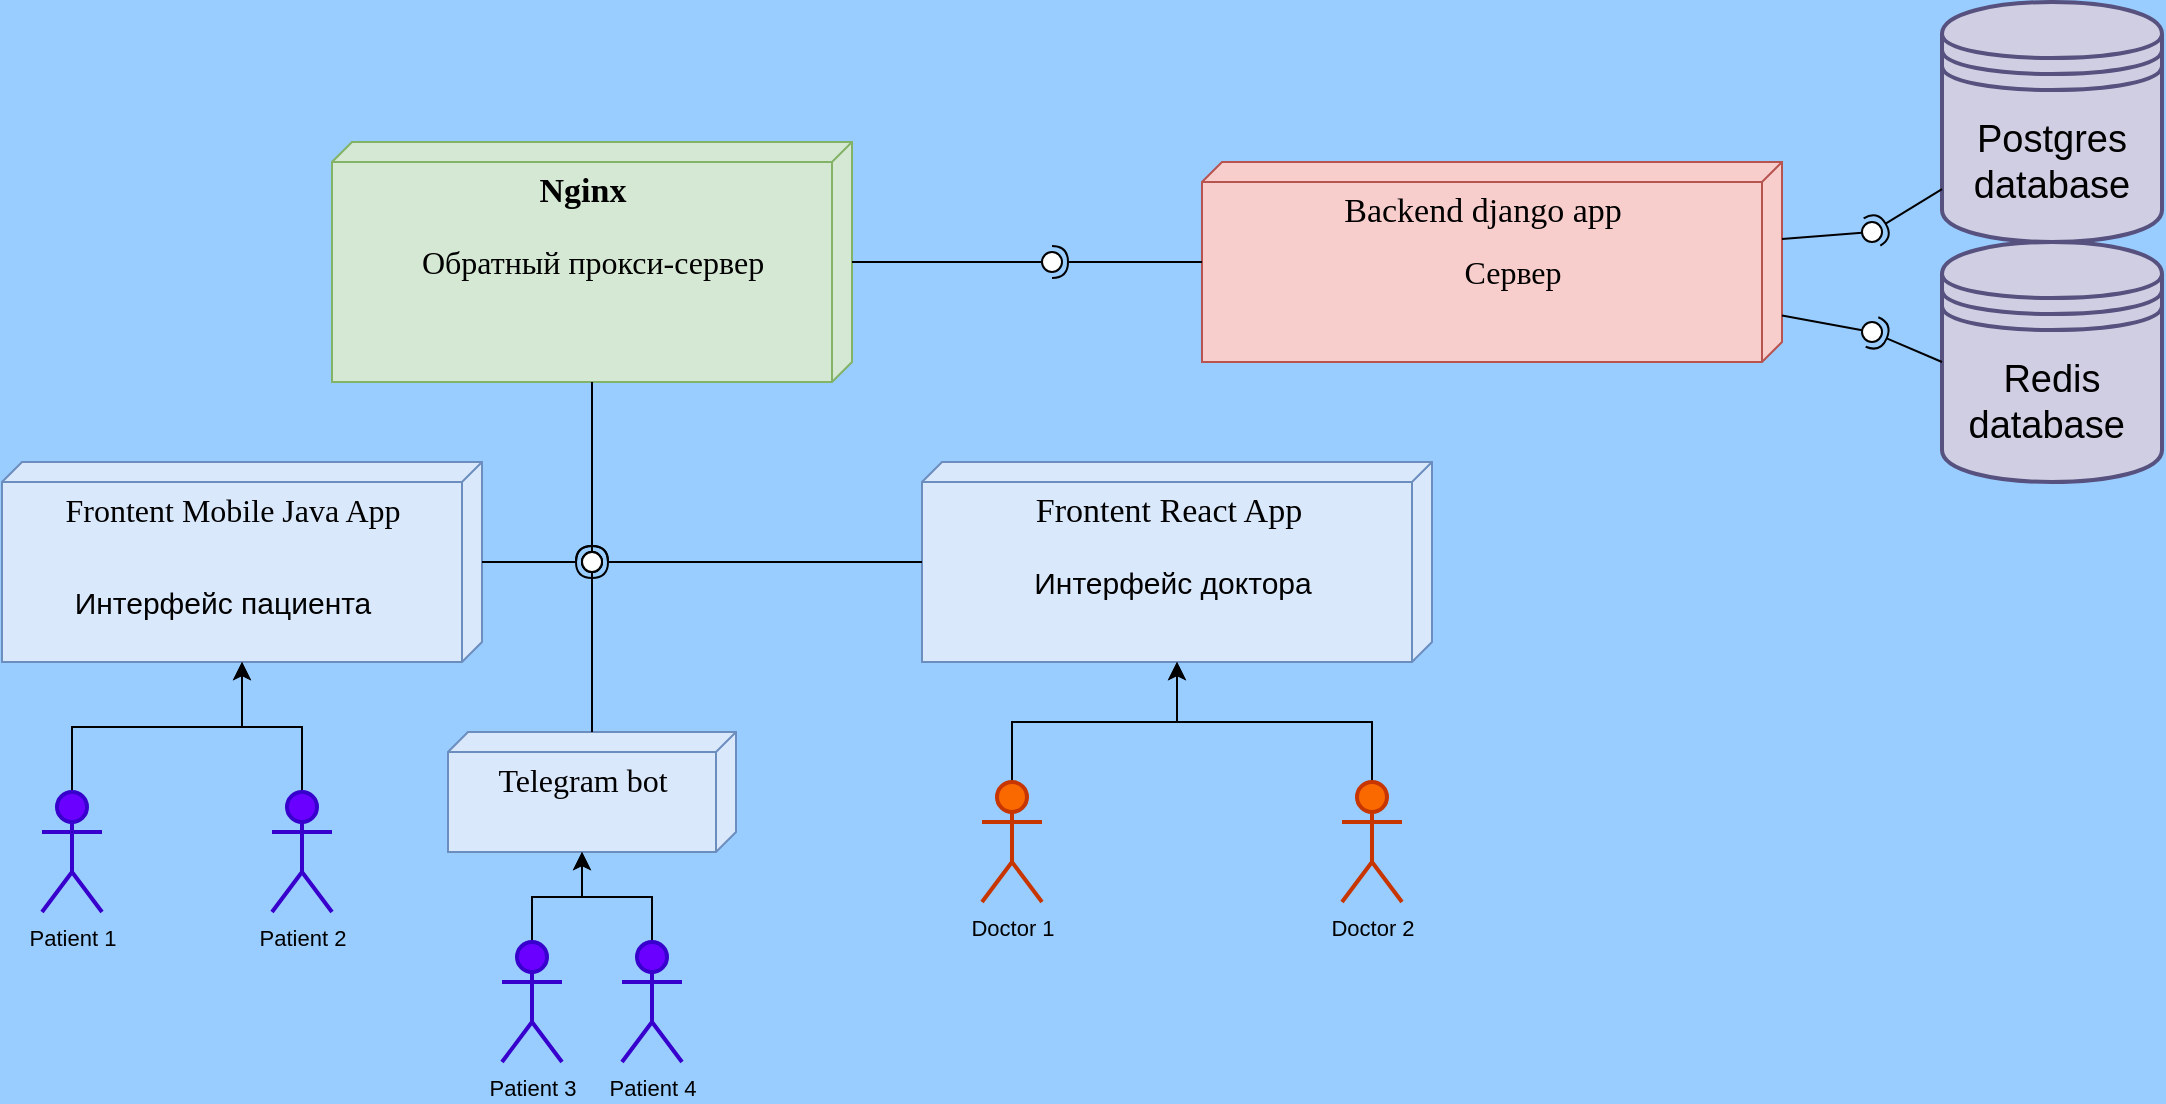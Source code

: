 <mxfile version="14.8.0" type="device"><diagram name="Page-1" id="5f0bae14-7c28-e335-631c-24af17079c00"><mxGraphModel dx="1221" dy="575" grid="1" gridSize="10" guides="1" tooltips="1" connect="1" arrows="1" fold="1" page="1" pageScale="1" pageWidth="1100" pageHeight="850" background="#99CCFF" math="0" shadow="0"><root><mxCell id="0"/><mxCell id="1" parent="0"/><mxCell id="39150e848f15840c-1" value="Nginx" style="verticalAlign=top;align=center;spacingTop=8;spacingLeft=2;spacingRight=12;shape=cube;size=10;direction=south;fontStyle=1;html=1;rounded=0;shadow=0;comic=0;labelBackgroundColor=none;strokeWidth=1;fontFamily=Comic Sans MS;fontSize=17;fillColor=#d5e8d4;strokeColor=#82b366;horizontal=1;" parent="1" vertex="1"><mxGeometry x="185" y="100" width="260" height="120" as="geometry"/></mxCell><mxCell id="39150e848f15840c-2" value="Backend django app" style="verticalAlign=top;align=center;spacingTop=8;spacingLeft=2;spacingRight=12;shape=cube;size=10;direction=south;fontStyle=0;html=1;rounded=0;shadow=0;comic=0;labelBackgroundColor=none;strokeWidth=1;fontFamily=Comic Sans MS;fontSize=17;fillColor=#f8cecc;strokeColor=#b85450;" parent="1" vertex="1"><mxGeometry x="620" y="110" width="290" height="100" as="geometry"/></mxCell><mxCell id="39150e848f15840c-3" value="Frontent React App" style="verticalAlign=top;align=center;spacingTop=8;spacingLeft=2;spacingRight=12;shape=cube;size=10;direction=south;fontStyle=0;html=1;rounded=0;shadow=0;comic=0;labelBackgroundColor=none;strokeWidth=1;fontFamily=Comic Sans MS;fontSize=17;fillColor=#dae8fc;strokeColor=#6c8ebf;" parent="1" vertex="1"><mxGeometry x="480" y="260" width="255" height="100" as="geometry"/></mxCell><mxCell id="la8YekhIsHmUNmfymV73-3" value="" style="rounded=0;orthogonalLoop=1;jettySize=auto;html=1;endArrow=none;endFill=0;" parent="1" source="39150e848f15840c-1" target="la8YekhIsHmUNmfymV73-5" edge="1"><mxGeometry relative="1" as="geometry"><mxPoint x="315" y="291" as="sourcePoint"/></mxGeometry></mxCell><mxCell id="la8YekhIsHmUNmfymV73-4" value="" style="rounded=0;orthogonalLoop=1;jettySize=auto;html=1;endArrow=halfCircle;endFill=0;entryX=0.5;entryY=0.5;entryDx=0;entryDy=0;endSize=6;strokeWidth=1;" parent="1" source="39150e848f15840c-3" target="la8YekhIsHmUNmfymV73-5" edge="1"><mxGeometry relative="1" as="geometry"><mxPoint x="550" y="285" as="sourcePoint"/></mxGeometry></mxCell><mxCell id="la8YekhIsHmUNmfymV73-5" value="" style="ellipse;whiteSpace=wrap;html=1;fontFamily=Helvetica;fontSize=12;fontColor=#000000;align=center;strokeColor=#000000;fillColor=#ffffff;points=[];aspect=fixed;resizable=0;" parent="1" vertex="1"><mxGeometry x="310" y="305" width="10" height="10" as="geometry"/></mxCell><mxCell id="la8YekhIsHmUNmfymV73-11" value="Frontent Mobile Java App" style="verticalAlign=top;align=center;spacingTop=8;spacingLeft=2;spacingRight=12;shape=cube;size=10;direction=south;fontStyle=0;html=1;rounded=0;shadow=0;comic=0;labelBackgroundColor=none;strokeWidth=1;fontFamily=Comic Sans MS;fontSize=16;fillColor=#dae8fc;strokeColor=#6c8ebf;" parent="1" vertex="1"><mxGeometry x="20" y="260" width="240" height="100" as="geometry"/></mxCell><mxCell id="la8YekhIsHmUNmfymV73-12" value="" style="rounded=0;orthogonalLoop=1;jettySize=auto;html=1;endArrow=none;endFill=0;fontSize=11;" parent="1" source="39150e848f15840c-1" target="la8YekhIsHmUNmfymV73-14" edge="1"><mxGeometry relative="1" as="geometry"><mxPoint x="280" y="290" as="sourcePoint"/></mxGeometry></mxCell><mxCell id="la8YekhIsHmUNmfymV73-13" value="" style="rounded=0;orthogonalLoop=1;jettySize=auto;html=1;endArrow=halfCircle;endFill=0;entryX=0.5;entryY=0.5;entryDx=0;entryDy=0;endSize=6;strokeWidth=1;fontSize=11;" parent="1" source="la8YekhIsHmUNmfymV73-11" target="la8YekhIsHmUNmfymV73-14" edge="1"><mxGeometry relative="1" as="geometry"><mxPoint x="500" y="365" as="sourcePoint"/></mxGeometry></mxCell><mxCell id="la8YekhIsHmUNmfymV73-14" value="" style="ellipse;whiteSpace=wrap;html=1;fontFamily=Helvetica;fontSize=12;fontColor=#000000;align=center;strokeColor=#000000;fillColor=#ffffff;points=[];aspect=fixed;resizable=0;" parent="1" vertex="1"><mxGeometry x="310" y="305" width="10" height="10" as="geometry"/></mxCell><mxCell id="la8YekhIsHmUNmfymV73-16" value="" style="rounded=0;orthogonalLoop=1;jettySize=auto;html=1;endArrow=none;endFill=0;fontSize=11;" parent="1" source="39150e848f15840c-1" target="la8YekhIsHmUNmfymV73-18" edge="1"><mxGeometry relative="1" as="geometry"><mxPoint x="417" y="155" as="sourcePoint"/></mxGeometry></mxCell><mxCell id="la8YekhIsHmUNmfymV73-17" value="" style="rounded=0;orthogonalLoop=1;jettySize=auto;html=1;endArrow=halfCircle;endFill=0;entryX=0.5;entryY=0.5;entryDx=0;entryDy=0;endSize=6;strokeWidth=1;fontSize=11;" parent="1" source="39150e848f15840c-2" target="la8YekhIsHmUNmfymV73-18" edge="1"><mxGeometry relative="1" as="geometry"><mxPoint x="500" y="165" as="sourcePoint"/></mxGeometry></mxCell><mxCell id="la8YekhIsHmUNmfymV73-18" value="" style="ellipse;whiteSpace=wrap;html=1;fontFamily=Helvetica;fontSize=12;fontColor=#000000;align=center;strokeColor=#000000;fillColor=#ffffff;points=[];aspect=fixed;resizable=0;" parent="1" vertex="1"><mxGeometry x="540" y="155" width="10" height="10" as="geometry"/></mxCell><mxCell id="la8YekhIsHmUNmfymV73-24" value="&lt;font style=&quot;font-size: 19px&quot;&gt;Postgres&lt;font style=&quot;font-size: 19px&quot;&gt;&lt;br style=&quot;font-size: 19px&quot;&gt;&lt;/font&gt;database&lt;/font&gt;" style="shape=datastore;whiteSpace=wrap;html=1;fontSize=19;strokeWidth=2;fillColor=#d0cee2;strokeColor=#56517e;" parent="1" vertex="1"><mxGeometry x="990" y="30" width="110" height="120" as="geometry"/></mxCell><mxCell id="la8YekhIsHmUNmfymV73-27" value="" style="rounded=0;orthogonalLoop=1;jettySize=auto;html=1;endArrow=none;endFill=0;fontSize=11;" parent="1" source="39150e848f15840c-2" target="la8YekhIsHmUNmfymV73-29" edge="1"><mxGeometry relative="1" as="geometry"><mxPoint x="920" y="160" as="sourcePoint"/></mxGeometry></mxCell><mxCell id="la8YekhIsHmUNmfymV73-28" value="" style="rounded=0;orthogonalLoop=1;jettySize=auto;html=1;endArrow=halfCircle;endFill=0;entryX=0.5;entryY=0.5;entryDx=0;entryDy=0;endSize=6;strokeWidth=1;fontSize=11;" parent="1" source="la8YekhIsHmUNmfymV73-24" target="la8YekhIsHmUNmfymV73-29" edge="1"><mxGeometry relative="1" as="geometry"><mxPoint x="980" y="180" as="sourcePoint"/></mxGeometry></mxCell><mxCell id="la8YekhIsHmUNmfymV73-29" value="" style="ellipse;whiteSpace=wrap;html=1;fontFamily=Helvetica;fontSize=12;fontColor=#000000;align=center;strokeColor=#000000;fillColor=#ffffff;points=[];aspect=fixed;resizable=0;" parent="1" vertex="1"><mxGeometry x="950" y="140" width="10" height="10" as="geometry"/></mxCell><mxCell id="la8YekhIsHmUNmfymV73-34" style="edgeStyle=orthogonalEdgeStyle;rounded=0;orthogonalLoop=1;jettySize=auto;html=1;fontSize=11;" parent="1" source="la8YekhIsHmUNmfymV73-30" target="la8YekhIsHmUNmfymV73-11" edge="1"><mxGeometry relative="1" as="geometry"/></mxCell><mxCell id="la8YekhIsHmUNmfymV73-30" value="Patient 1" style="shape=umlActor;verticalLabelPosition=bottom;verticalAlign=top;html=1;fontSize=11;strokeWidth=2;fontStyle=0;fillColor=#6a00ff;strokeColor=#3700CC;" parent="1" vertex="1"><mxGeometry x="40" y="425" width="30" height="60" as="geometry"/></mxCell><mxCell id="la8YekhIsHmUNmfymV73-67" style="edgeStyle=orthogonalEdgeStyle;rounded=0;orthogonalLoop=1;jettySize=auto;html=1;fontSize=15;" parent="1" source="la8YekhIsHmUNmfymV73-36" target="la8YekhIsHmUNmfymV73-11" edge="1"><mxGeometry relative="1" as="geometry"/></mxCell><mxCell id="la8YekhIsHmUNmfymV73-36" value="Patient 2" style="shape=umlActor;verticalLabelPosition=bottom;verticalAlign=top;html=1;fontSize=11;strokeWidth=2;fontStyle=0;fillColor=#6a00ff;strokeColor=#3700CC;" parent="1" vertex="1"><mxGeometry x="155" y="425" width="30" height="60" as="geometry"/></mxCell><mxCell id="la8YekhIsHmUNmfymV73-69" style="edgeStyle=orthogonalEdgeStyle;rounded=0;orthogonalLoop=1;jettySize=auto;html=1;fontSize=15;" parent="1" source="la8YekhIsHmUNmfymV73-38" target="39150e848f15840c-3" edge="1"><mxGeometry relative="1" as="geometry"/></mxCell><mxCell id="la8YekhIsHmUNmfymV73-38" value="Doctor 1" style="shape=umlActor;verticalLabelPosition=bottom;verticalAlign=top;html=1;fontSize=11;strokeWidth=2;fontStyle=0;fillColor=#fa6800;strokeColor=#C73500;fontColor=#000000;" parent="1" vertex="1"><mxGeometry x="510" y="420" width="30" height="60" as="geometry"/></mxCell><mxCell id="la8YekhIsHmUNmfymV73-70" style="edgeStyle=orthogonalEdgeStyle;rounded=0;orthogonalLoop=1;jettySize=auto;html=1;fontSize=15;" parent="1" source="la8YekhIsHmUNmfymV73-39" target="39150e848f15840c-3" edge="1"><mxGeometry relative="1" as="geometry"/></mxCell><mxCell id="la8YekhIsHmUNmfymV73-39" value="Doctor 2" style="shape=umlActor;verticalLabelPosition=bottom;verticalAlign=top;html=1;fontSize=11;strokeWidth=2;fontStyle=0;fillColor=#fa6800;strokeColor=#C73500;fontColor=#000000;" parent="1" vertex="1"><mxGeometry x="690" y="420" width="30" height="60" as="geometry"/></mxCell><mxCell id="la8YekhIsHmUNmfymV73-53" value="&lt;font style=&quot;font-size: 19px&quot;&gt;Redis database&amp;nbsp;&lt;/font&gt;" style="shape=datastore;whiteSpace=wrap;html=1;fontSize=11;strokeWidth=2;fillColor=#d0cee2;strokeColor=#56517e;" parent="1" vertex="1"><mxGeometry x="990" y="150" width="110" height="120" as="geometry"/></mxCell><mxCell id="la8YekhIsHmUNmfymV73-54" value="" style="rounded=0;orthogonalLoop=1;jettySize=auto;html=1;endArrow=none;endFill=0;fontSize=19;" parent="1" source="39150e848f15840c-2" target="la8YekhIsHmUNmfymV73-56" edge="1"><mxGeometry relative="1" as="geometry"><mxPoint x="920" y="258" as="sourcePoint"/></mxGeometry></mxCell><mxCell id="la8YekhIsHmUNmfymV73-55" value="" style="rounded=0;orthogonalLoop=1;jettySize=auto;html=1;endArrow=halfCircle;endFill=0;entryX=0.5;entryY=0.5;entryDx=0;entryDy=0;endSize=6;strokeWidth=1;fontSize=19;exitX=0;exitY=0.5;exitDx=0;exitDy=0;" parent="1" source="la8YekhIsHmUNmfymV73-53" target="la8YekhIsHmUNmfymV73-56" edge="1"><mxGeometry relative="1" as="geometry"><mxPoint x="960" y="425" as="sourcePoint"/></mxGeometry></mxCell><mxCell id="la8YekhIsHmUNmfymV73-56" value="" style="ellipse;whiteSpace=wrap;html=1;fontFamily=Helvetica;fontSize=12;fontColor=#000000;align=center;strokeColor=#000000;fillColor=#ffffff;points=[];aspect=fixed;resizable=0;" parent="1" vertex="1"><mxGeometry x="950" y="190" width="10" height="10" as="geometry"/></mxCell><mxCell id="la8YekhIsHmUNmfymV73-61" value="Интерфейс доктора" style="text;html=1;align=center;verticalAlign=middle;resizable=0;points=[];autosize=1;strokeColor=none;fontSize=15;" parent="1" vertex="1"><mxGeometry x="530" y="310" width="150" height="20" as="geometry"/></mxCell><mxCell id="la8YekhIsHmUNmfymV73-63" value="Интерфейс пациента" style="text;html=1;align=center;verticalAlign=middle;resizable=0;points=[];autosize=1;strokeColor=none;fontSize=15;" parent="1" vertex="1"><mxGeometry x="50" y="320" width="160" height="20" as="geometry"/></mxCell><mxCell id="TPZxAdq-BrANRs5G_gnX-1" value="Обратный прокси-сервер" style="text;html=1;resizable=0;autosize=1;align=center;verticalAlign=middle;points=[];fillColor=none;strokeColor=none;rounded=0;fontFamily=Comic Sans MS;fontSize=16;" vertex="1" parent="1"><mxGeometry x="210" y="150" width="210" height="20" as="geometry"/></mxCell><mxCell id="TPZxAdq-BrANRs5G_gnX-2" value="Сервер" style="text;html=1;resizable=0;autosize=1;align=center;verticalAlign=middle;points=[];fillColor=none;strokeColor=none;rounded=0;fontFamily=Comic Sans MS;fontSize=16;" vertex="1" parent="1"><mxGeometry x="740" y="155" width="70" height="20" as="geometry"/></mxCell><mxCell id="TPZxAdq-BrANRs5G_gnX-3" value="Telegram bot" style="verticalAlign=top;align=center;spacingTop=8;spacingLeft=2;spacingRight=12;shape=cube;size=10;direction=south;fontStyle=0;html=1;rounded=0;shadow=0;comic=0;labelBackgroundColor=none;strokeWidth=1;fontFamily=Comic Sans MS;fontSize=16;fillColor=#dae8fc;strokeColor=#6c8ebf;" vertex="1" parent="1"><mxGeometry x="243" y="395" width="144" height="60" as="geometry"/></mxCell><mxCell id="TPZxAdq-BrANRs5G_gnX-8" style="edgeStyle=orthogonalEdgeStyle;rounded=0;orthogonalLoop=1;jettySize=auto;html=1;entryX=0;entryY=0;entryDx=60;entryDy=77;entryPerimeter=0;fontFamily=Comic Sans MS;fontSize=16;fontColor=#000000;" edge="1" parent="1" source="TPZxAdq-BrANRs5G_gnX-6" target="TPZxAdq-BrANRs5G_gnX-3"><mxGeometry relative="1" as="geometry"/></mxCell><mxCell id="TPZxAdq-BrANRs5G_gnX-6" value="Patient 3" style="shape=umlActor;verticalLabelPosition=bottom;verticalAlign=top;html=1;fontSize=11;strokeWidth=2;fontStyle=0;fillColor=#6a00ff;strokeColor=#3700CC;" vertex="1" parent="1"><mxGeometry x="270" y="500" width="30" height="60" as="geometry"/></mxCell><mxCell id="TPZxAdq-BrANRs5G_gnX-11" style="edgeStyle=orthogonalEdgeStyle;rounded=0;orthogonalLoop=1;jettySize=auto;html=1;entryX=0;entryY=0;entryDx=60;entryDy=77;entryPerimeter=0;fontFamily=Comic Sans MS;fontSize=16;fontColor=#000000;" edge="1" parent="1" source="TPZxAdq-BrANRs5G_gnX-10" target="TPZxAdq-BrANRs5G_gnX-3"><mxGeometry relative="1" as="geometry"/></mxCell><mxCell id="TPZxAdq-BrANRs5G_gnX-10" value="Patient 4" style="shape=umlActor;verticalLabelPosition=bottom;verticalAlign=top;html=1;fontSize=11;strokeWidth=2;fontStyle=0;fillColor=#6a00ff;strokeColor=#3700CC;" vertex="1" parent="1"><mxGeometry x="330" y="500" width="30" height="60" as="geometry"/></mxCell><mxCell id="TPZxAdq-BrANRs5G_gnX-12" value="" style="rounded=0;orthogonalLoop=1;jettySize=auto;html=1;endArrow=none;endFill=0;fontFamily=Comic Sans MS;fontSize=16;fontColor=#000000;" edge="1" target="TPZxAdq-BrANRs5G_gnX-14" parent="1" source="TPZxAdq-BrANRs5G_gnX-3"><mxGeometry relative="1" as="geometry"><mxPoint x="302" y="365" as="sourcePoint"/></mxGeometry></mxCell><mxCell id="TPZxAdq-BrANRs5G_gnX-13" value="" style="rounded=0;orthogonalLoop=1;jettySize=auto;html=1;endArrow=halfCircle;endFill=0;entryX=0.5;entryY=0.5;entryDx=0;entryDy=0;endSize=6;strokeWidth=1;fontFamily=Comic Sans MS;fontSize=16;fontColor=#000000;" edge="1" target="TPZxAdq-BrANRs5G_gnX-14" parent="1" source="39150e848f15840c-1"><mxGeometry relative="1" as="geometry"><mxPoint x="342" y="365" as="sourcePoint"/></mxGeometry></mxCell><mxCell id="TPZxAdq-BrANRs5G_gnX-14" value="" style="ellipse;whiteSpace=wrap;html=1;fontFamily=Helvetica;fontSize=12;fontColor=#000000;align=center;strokeColor=#000000;fillColor=#ffffff;points=[];aspect=fixed;resizable=0;" vertex="1" parent="1"><mxGeometry x="310" y="305" width="10" height="10" as="geometry"/></mxCell></root></mxGraphModel></diagram></mxfile>